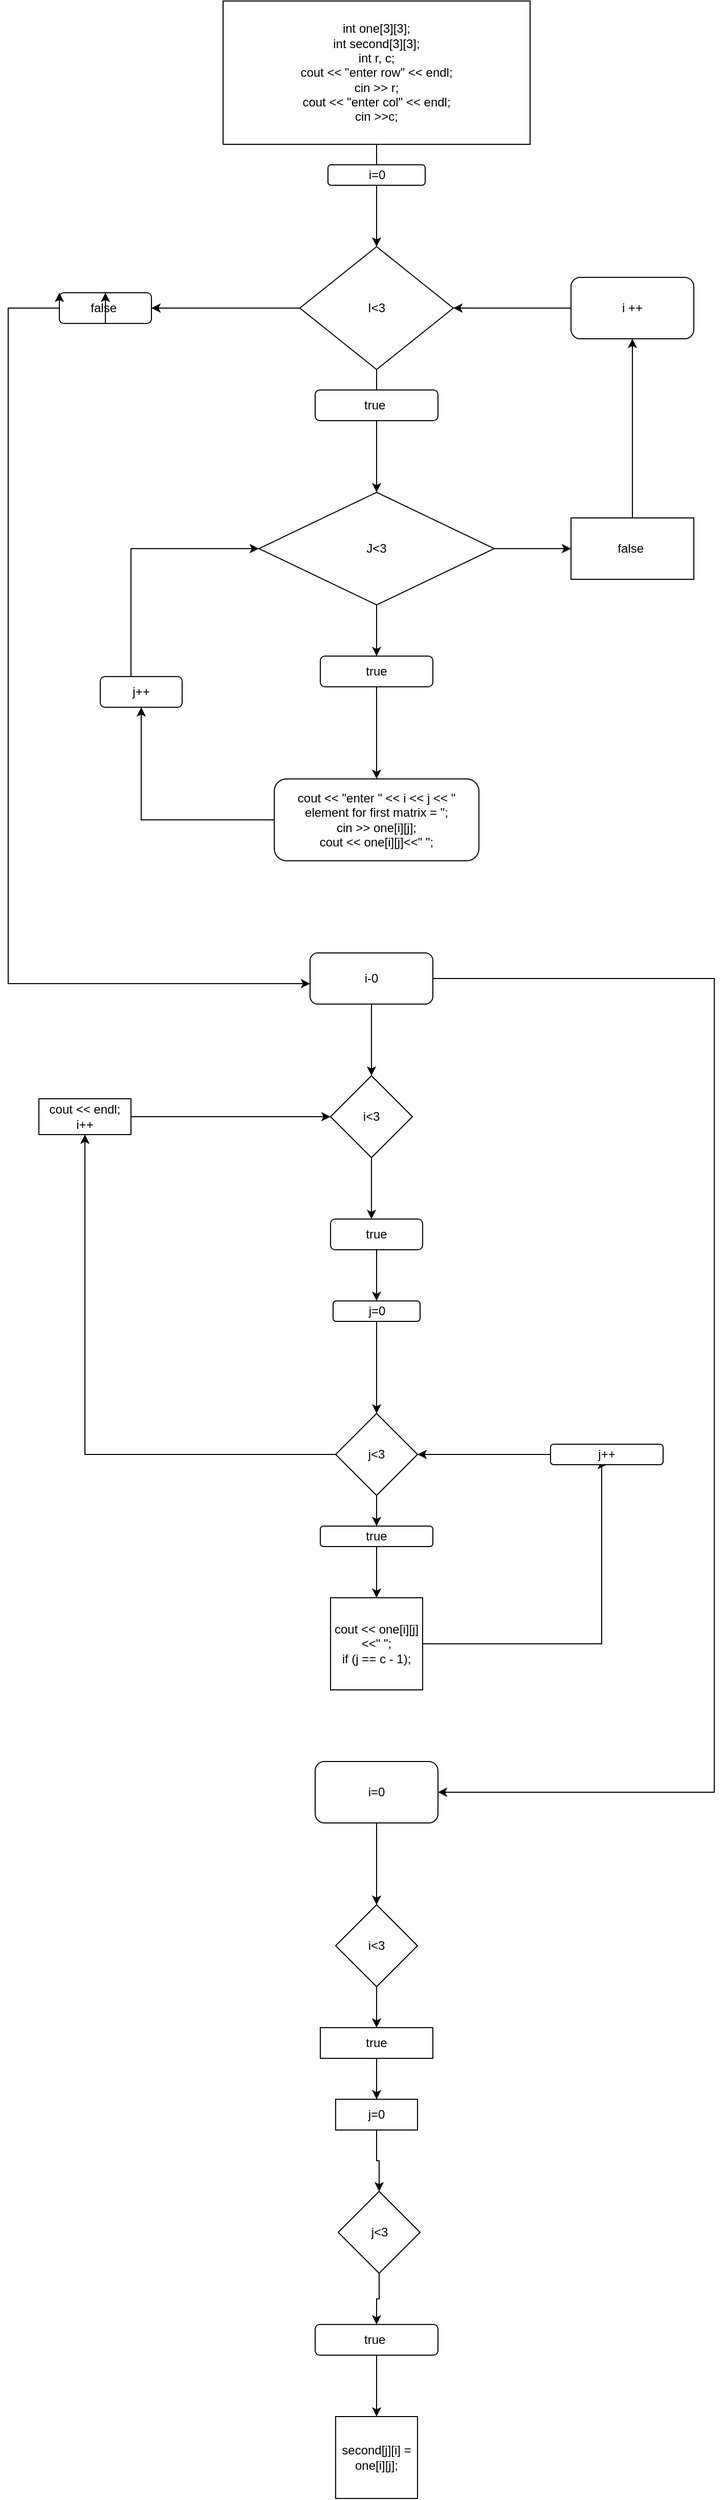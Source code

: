 <mxfile version="16.5.6" type="device"><diagram id="6LphDOxrfoqMcLvWiyxS" name="Page-1"><mxGraphModel dx="1483" dy="770" grid="1" gridSize="10" guides="1" tooltips="1" connect="1" arrows="1" fold="1" page="1" pageScale="1" pageWidth="850" pageHeight="1100" math="0" shadow="0"><root><mxCell id="0"/><mxCell id="1" parent="0"/><mxCell id="z8T0xgIYmpV4Km6EPZf9-3" style="edgeStyle=orthogonalEdgeStyle;rounded=0;orthogonalLoop=1;jettySize=auto;html=1;startArrow=none;" edge="1" parent="1" source="z8T0xgIYmpV4Km6EPZf9-4" target="z8T0xgIYmpV4Km6EPZf9-2"><mxGeometry relative="1" as="geometry"/></mxCell><mxCell id="z8T0xgIYmpV4Km6EPZf9-1" value="&lt;div&gt;int one[3][3];&lt;/div&gt;&lt;div&gt;&lt;span&gt;&#9;&lt;/span&gt;int second[3][3];&lt;/div&gt;&lt;div&gt;&lt;span&gt;&#9;&lt;/span&gt;int r, c;&lt;/div&gt;&lt;div&gt;&lt;span&gt;&#9;&lt;/span&gt;cout &amp;lt;&amp;lt; &quot;enter row&quot; &amp;lt;&amp;lt; endl;&lt;/div&gt;&lt;div&gt;&lt;span&gt;&#9;&lt;/span&gt;cin &amp;gt;&amp;gt; r;&lt;/div&gt;&lt;div&gt;&lt;span&gt;&#9;&lt;/span&gt;cout &amp;lt;&amp;lt; &quot;enter col&quot; &amp;lt;&amp;lt; endl;&lt;/div&gt;&lt;div&gt;&lt;span&gt;&#9;&lt;/span&gt;cin &amp;gt;&amp;gt;c;&lt;/div&gt;" style="rounded=0;whiteSpace=wrap;html=1;" vertex="1" parent="1"><mxGeometry x="280" y="30" width="300" height="140" as="geometry"/></mxCell><mxCell id="z8T0xgIYmpV4Km6EPZf9-9" style="edgeStyle=orthogonalEdgeStyle;rounded=0;orthogonalLoop=1;jettySize=auto;html=1;entryX=0.5;entryY=0;entryDx=0;entryDy=0;startArrow=none;" edge="1" parent="1" source="z8T0xgIYmpV4Km6EPZf9-10" target="z8T0xgIYmpV4Km6EPZf9-6"><mxGeometry relative="1" as="geometry"/></mxCell><mxCell id="z8T0xgIYmpV4Km6EPZf9-21" style="edgeStyle=orthogonalEdgeStyle;rounded=0;orthogonalLoop=1;jettySize=auto;html=1;entryX=1;entryY=0.5;entryDx=0;entryDy=0;" edge="1" parent="1" source="z8T0xgIYmpV4Km6EPZf9-2" target="z8T0xgIYmpV4Km6EPZf9-17"><mxGeometry relative="1" as="geometry"/></mxCell><mxCell id="z8T0xgIYmpV4Km6EPZf9-2" value="I&amp;lt;3" style="rhombus;whiteSpace=wrap;html=1;" vertex="1" parent="1"><mxGeometry x="355" y="270" width="150" height="120" as="geometry"/></mxCell><mxCell id="z8T0xgIYmpV4Km6EPZf9-4" value="i=0" style="rounded=1;whiteSpace=wrap;html=1;" vertex="1" parent="1"><mxGeometry x="382.5" y="190" width="95" height="20" as="geometry"/></mxCell><mxCell id="z8T0xgIYmpV4Km6EPZf9-5" value="" style="edgeStyle=orthogonalEdgeStyle;rounded=0;orthogonalLoop=1;jettySize=auto;html=1;endArrow=none;" edge="1" parent="1" source="z8T0xgIYmpV4Km6EPZf9-1" target="z8T0xgIYmpV4Km6EPZf9-4"><mxGeometry relative="1" as="geometry"><mxPoint x="430" y="170" as="sourcePoint"/><mxPoint x="430" y="270" as="targetPoint"/></mxGeometry></mxCell><mxCell id="z8T0xgIYmpV4Km6EPZf9-13" style="edgeStyle=orthogonalEdgeStyle;rounded=0;orthogonalLoop=1;jettySize=auto;html=1;entryX=0;entryY=0.5;entryDx=0;entryDy=0;" edge="1" parent="1" source="z8T0xgIYmpV4Km6EPZf9-6" target="z8T0xgIYmpV4Km6EPZf9-12"><mxGeometry relative="1" as="geometry"/></mxCell><mxCell id="z8T0xgIYmpV4Km6EPZf9-20" style="edgeStyle=orthogonalEdgeStyle;rounded=0;orthogonalLoop=1;jettySize=auto;html=1;entryX=0.5;entryY=0;entryDx=0;entryDy=0;" edge="1" parent="1" source="z8T0xgIYmpV4Km6EPZf9-6" target="z8T0xgIYmpV4Km6EPZf9-18"><mxGeometry relative="1" as="geometry"/></mxCell><mxCell id="z8T0xgIYmpV4Km6EPZf9-6" value="J&amp;lt;3" style="rhombus;whiteSpace=wrap;html=1;" vertex="1" parent="1"><mxGeometry x="315" y="510" width="230" height="110" as="geometry"/></mxCell><mxCell id="z8T0xgIYmpV4Km6EPZf9-10" value="true&amp;nbsp;" style="rounded=1;whiteSpace=wrap;html=1;" vertex="1" parent="1"><mxGeometry x="370" y="410" width="120" height="30" as="geometry"/></mxCell><mxCell id="z8T0xgIYmpV4Km6EPZf9-11" value="" style="edgeStyle=orthogonalEdgeStyle;rounded=0;orthogonalLoop=1;jettySize=auto;html=1;entryX=0.5;entryY=0;entryDx=0;entryDy=0;endArrow=none;" edge="1" parent="1" source="z8T0xgIYmpV4Km6EPZf9-2" target="z8T0xgIYmpV4Km6EPZf9-10"><mxGeometry relative="1" as="geometry"><mxPoint x="430" y="390" as="sourcePoint"/><mxPoint x="430" y="500" as="targetPoint"/></mxGeometry></mxCell><mxCell id="z8T0xgIYmpV4Km6EPZf9-14" style="edgeStyle=orthogonalEdgeStyle;rounded=0;orthogonalLoop=1;jettySize=auto;html=1;exitX=0.5;exitY=0;exitDx=0;exitDy=0;" edge="1" parent="1" source="z8T0xgIYmpV4Km6EPZf9-12" target="z8T0xgIYmpV4Km6EPZf9-15"><mxGeometry relative="1" as="geometry"><mxPoint x="669.857" y="380" as="targetPoint"/></mxGeometry></mxCell><mxCell id="z8T0xgIYmpV4Km6EPZf9-12" value="false&amp;nbsp;" style="rounded=0;whiteSpace=wrap;html=1;" vertex="1" parent="1"><mxGeometry x="620" y="535" width="120" height="60" as="geometry"/></mxCell><mxCell id="z8T0xgIYmpV4Km6EPZf9-16" style="edgeStyle=orthogonalEdgeStyle;rounded=0;orthogonalLoop=1;jettySize=auto;html=1;" edge="1" parent="1" source="z8T0xgIYmpV4Km6EPZf9-15" target="z8T0xgIYmpV4Km6EPZf9-2"><mxGeometry relative="1" as="geometry"/></mxCell><mxCell id="z8T0xgIYmpV4Km6EPZf9-15" value="i ++" style="rounded=1;whiteSpace=wrap;html=1;" vertex="1" parent="1"><mxGeometry x="619.997" y="300" width="120" height="60" as="geometry"/></mxCell><mxCell id="z8T0xgIYmpV4Km6EPZf9-31" style="edgeStyle=orthogonalEdgeStyle;rounded=0;orthogonalLoop=1;jettySize=auto;html=1;" edge="1" parent="1" source="z8T0xgIYmpV4Km6EPZf9-17" target="z8T0xgIYmpV4Km6EPZf9-30"><mxGeometry relative="1" as="geometry"><mxPoint x="350" y="985" as="targetPoint"/><Array as="points"><mxPoint x="70" y="330"/><mxPoint x="70" y="990"/></Array></mxGeometry></mxCell><mxCell id="z8T0xgIYmpV4Km6EPZf9-17" value="false&amp;nbsp;" style="rounded=1;whiteSpace=wrap;html=1;" vertex="1" parent="1"><mxGeometry x="120" y="315" width="90" height="30" as="geometry"/></mxCell><mxCell id="z8T0xgIYmpV4Km6EPZf9-26" style="edgeStyle=orthogonalEdgeStyle;rounded=0;orthogonalLoop=1;jettySize=auto;html=1;" edge="1" parent="1" source="z8T0xgIYmpV4Km6EPZf9-18" target="z8T0xgIYmpV4Km6EPZf9-25"><mxGeometry relative="1" as="geometry"/></mxCell><mxCell id="z8T0xgIYmpV4Km6EPZf9-18" value="true" style="rounded=1;whiteSpace=wrap;html=1;" vertex="1" parent="1"><mxGeometry x="375" y="670" width="110" height="30" as="geometry"/></mxCell><mxCell id="z8T0xgIYmpV4Km6EPZf9-22" style="edgeStyle=orthogonalEdgeStyle;rounded=0;orthogonalLoop=1;jettySize=auto;html=1;exitX=0.5;exitY=1;exitDx=0;exitDy=0;entryX=0.5;entryY=0;entryDx=0;entryDy=0;" edge="1" parent="1" source="z8T0xgIYmpV4Km6EPZf9-17" target="z8T0xgIYmpV4Km6EPZf9-17"><mxGeometry relative="1" as="geometry"/></mxCell><mxCell id="z8T0xgIYmpV4Km6EPZf9-23" style="edgeStyle=orthogonalEdgeStyle;rounded=0;orthogonalLoop=1;jettySize=auto;html=1;exitX=0;exitY=0.5;exitDx=0;exitDy=0;entryX=0;entryY=0;entryDx=0;entryDy=0;" edge="1" parent="1" source="z8T0xgIYmpV4Km6EPZf9-17" target="z8T0xgIYmpV4Km6EPZf9-17"><mxGeometry relative="1" as="geometry"/></mxCell><mxCell id="z8T0xgIYmpV4Km6EPZf9-28" style="edgeStyle=orthogonalEdgeStyle;rounded=0;orthogonalLoop=1;jettySize=auto;html=1;entryX=0.5;entryY=1;entryDx=0;entryDy=0;" edge="1" parent="1" source="z8T0xgIYmpV4Km6EPZf9-25" target="z8T0xgIYmpV4Km6EPZf9-27"><mxGeometry relative="1" as="geometry"><mxPoint x="80" y="740" as="targetPoint"/></mxGeometry></mxCell><mxCell id="z8T0xgIYmpV4Km6EPZf9-25" value="&lt;div&gt;cout &amp;lt;&amp;lt; &quot;enter &quot; &amp;lt;&amp;lt; i &amp;lt;&amp;lt; j &amp;lt;&amp;lt; &quot; element for first matrix = &quot;;&lt;/div&gt;&lt;div&gt;&lt;span&gt;&#9;&#9;&#9;&lt;/span&gt;cin &amp;gt;&amp;gt; one[i][j];&lt;/div&gt;&lt;div&gt;&lt;span&gt;&#9;&#9;&#9;&lt;/span&gt;cout &amp;lt;&amp;lt; one[i][j]&amp;lt;&amp;lt;&quot; &quot;;&lt;/div&gt;" style="rounded=1;whiteSpace=wrap;html=1;" vertex="1" parent="1"><mxGeometry x="330" y="790" width="200" height="80" as="geometry"/></mxCell><mxCell id="z8T0xgIYmpV4Km6EPZf9-29" style="edgeStyle=orthogonalEdgeStyle;rounded=0;orthogonalLoop=1;jettySize=auto;html=1;entryX=0;entryY=0.5;entryDx=0;entryDy=0;" edge="1" parent="1" source="z8T0xgIYmpV4Km6EPZf9-27" target="z8T0xgIYmpV4Km6EPZf9-6"><mxGeometry relative="1" as="geometry"><mxPoint x="160" y="470" as="targetPoint"/><Array as="points"><mxPoint x="190" y="565"/></Array></mxGeometry></mxCell><mxCell id="z8T0xgIYmpV4Km6EPZf9-27" value="j++" style="rounded=1;whiteSpace=wrap;html=1;" vertex="1" parent="1"><mxGeometry x="160" y="690" width="80" height="30" as="geometry"/></mxCell><mxCell id="z8T0xgIYmpV4Km6EPZf9-33" style="edgeStyle=orthogonalEdgeStyle;rounded=0;orthogonalLoop=1;jettySize=auto;html=1;entryX=0.5;entryY=0;entryDx=0;entryDy=0;" edge="1" parent="1" source="z8T0xgIYmpV4Km6EPZf9-30" target="z8T0xgIYmpV4Km6EPZf9-32"><mxGeometry relative="1" as="geometry"/></mxCell><mxCell id="z8T0xgIYmpV4Km6EPZf9-61" style="edgeStyle=orthogonalEdgeStyle;rounded=0;orthogonalLoop=1;jettySize=auto;html=1;entryX=1;entryY=0.5;entryDx=0;entryDy=0;" edge="1" parent="1" source="z8T0xgIYmpV4Km6EPZf9-30" target="z8T0xgIYmpV4Km6EPZf9-60"><mxGeometry relative="1" as="geometry"><mxPoint x="780" y="1925.714" as="targetPoint"/><Array as="points"><mxPoint x="760" y="985"/><mxPoint x="760" y="1780"/><mxPoint x="490" y="1780"/></Array></mxGeometry></mxCell><mxCell id="z8T0xgIYmpV4Km6EPZf9-30" value="i-0" style="rounded=1;whiteSpace=wrap;html=1;" vertex="1" parent="1"><mxGeometry x="365" y="960" width="120" height="50" as="geometry"/></mxCell><mxCell id="z8T0xgIYmpV4Km6EPZf9-35" style="edgeStyle=orthogonalEdgeStyle;rounded=0;orthogonalLoop=1;jettySize=auto;html=1;" edge="1" parent="1" source="z8T0xgIYmpV4Km6EPZf9-32"><mxGeometry relative="1" as="geometry"><mxPoint x="425" y="1220" as="targetPoint"/></mxGeometry></mxCell><mxCell id="z8T0xgIYmpV4Km6EPZf9-32" value="i&amp;lt;3" style="rhombus;whiteSpace=wrap;html=1;" vertex="1" parent="1"><mxGeometry x="385" y="1080" width="80" height="80" as="geometry"/></mxCell><mxCell id="z8T0xgIYmpV4Km6EPZf9-41" style="edgeStyle=orthogonalEdgeStyle;rounded=0;orthogonalLoop=1;jettySize=auto;html=1;entryX=0.5;entryY=0;entryDx=0;entryDy=0;" edge="1" parent="1" source="z8T0xgIYmpV4Km6EPZf9-34" target="z8T0xgIYmpV4Km6EPZf9-40"><mxGeometry relative="1" as="geometry"/></mxCell><mxCell id="z8T0xgIYmpV4Km6EPZf9-34" value="true" style="rounded=1;whiteSpace=wrap;html=1;" vertex="1" parent="1"><mxGeometry x="385" y="1220" width="90" height="30" as="geometry"/></mxCell><mxCell id="z8T0xgIYmpV4Km6EPZf9-43" style="edgeStyle=orthogonalEdgeStyle;rounded=0;orthogonalLoop=1;jettySize=auto;html=1;" edge="1" parent="1" source="z8T0xgIYmpV4Km6EPZf9-40" target="z8T0xgIYmpV4Km6EPZf9-42"><mxGeometry relative="1" as="geometry"/></mxCell><mxCell id="z8T0xgIYmpV4Km6EPZf9-40" value="j=0" style="rounded=1;whiteSpace=wrap;html=1;" vertex="1" parent="1"><mxGeometry x="387.5" y="1300" width="85" height="20" as="geometry"/></mxCell><mxCell id="z8T0xgIYmpV4Km6EPZf9-45" style="edgeStyle=orthogonalEdgeStyle;rounded=0;orthogonalLoop=1;jettySize=auto;html=1;entryX=0.5;entryY=1;entryDx=0;entryDy=0;" edge="1" parent="1" source="z8T0xgIYmpV4Km6EPZf9-42" target="z8T0xgIYmpV4Km6EPZf9-44"><mxGeometry relative="1" as="geometry"/></mxCell><mxCell id="z8T0xgIYmpV4Km6EPZf9-53" style="edgeStyle=orthogonalEdgeStyle;rounded=0;orthogonalLoop=1;jettySize=auto;html=1;" edge="1" parent="1" source="z8T0xgIYmpV4Km6EPZf9-42" target="z8T0xgIYmpV4Km6EPZf9-52"><mxGeometry relative="1" as="geometry"/></mxCell><mxCell id="z8T0xgIYmpV4Km6EPZf9-42" value="j&amp;lt;3" style="rhombus;whiteSpace=wrap;html=1;" vertex="1" parent="1"><mxGeometry x="390" y="1410" width="80" height="80" as="geometry"/></mxCell><mxCell id="z8T0xgIYmpV4Km6EPZf9-46" style="edgeStyle=orthogonalEdgeStyle;rounded=0;orthogonalLoop=1;jettySize=auto;html=1;entryX=0;entryY=0.5;entryDx=0;entryDy=0;" edge="1" parent="1" source="z8T0xgIYmpV4Km6EPZf9-44" target="z8T0xgIYmpV4Km6EPZf9-32"><mxGeometry relative="1" as="geometry"/></mxCell><mxCell id="z8T0xgIYmpV4Km6EPZf9-44" value="cout &amp;lt;&amp;lt; endl;&lt;br&gt;i++" style="rounded=0;whiteSpace=wrap;html=1;" vertex="1" parent="1"><mxGeometry x="100" y="1102.5" width="90" height="35" as="geometry"/></mxCell><mxCell id="z8T0xgIYmpV4Km6EPZf9-56" style="edgeStyle=orthogonalEdgeStyle;rounded=0;orthogonalLoop=1;jettySize=auto;html=1;entryX=0.5;entryY=0;entryDx=0;entryDy=0;" edge="1" parent="1" source="z8T0xgIYmpV4Km6EPZf9-52" target="z8T0xgIYmpV4Km6EPZf9-55"><mxGeometry relative="1" as="geometry"/></mxCell><mxCell id="z8T0xgIYmpV4Km6EPZf9-52" value="true" style="rounded=1;whiteSpace=wrap;html=1;" vertex="1" parent="1"><mxGeometry x="375" y="1520" width="110" height="20" as="geometry"/></mxCell><mxCell id="z8T0xgIYmpV4Km6EPZf9-58" style="edgeStyle=orthogonalEdgeStyle;rounded=0;orthogonalLoop=1;jettySize=auto;html=1;entryX=0.5;entryY=1;entryDx=0;entryDy=0;" edge="1" parent="1" source="z8T0xgIYmpV4Km6EPZf9-55" target="z8T0xgIYmpV4Km6EPZf9-57"><mxGeometry relative="1" as="geometry"><mxPoint x="660" y="1590" as="targetPoint"/><Array as="points"><mxPoint x="650" y="1635"/></Array></mxGeometry></mxCell><mxCell id="z8T0xgIYmpV4Km6EPZf9-55" value="cout &lt;&lt; one[i][j] &lt;&lt;&quot; &quot;;&#10;&#9;&#9;&#9;if (j == c - 1);" style="whiteSpace=wrap;html=1;aspect=fixed;" vertex="1" parent="1"><mxGeometry x="385" y="1590" width="90" height="90" as="geometry"/></mxCell><mxCell id="z8T0xgIYmpV4Km6EPZf9-59" style="edgeStyle=orthogonalEdgeStyle;rounded=0;orthogonalLoop=1;jettySize=auto;html=1;entryX=1;entryY=0.5;entryDx=0;entryDy=0;" edge="1" parent="1" source="z8T0xgIYmpV4Km6EPZf9-57" target="z8T0xgIYmpV4Km6EPZf9-42"><mxGeometry relative="1" as="geometry"/></mxCell><mxCell id="z8T0xgIYmpV4Km6EPZf9-57" value="j++" style="rounded=1;whiteSpace=wrap;html=1;" vertex="1" parent="1"><mxGeometry x="600" y="1440" width="110" height="20" as="geometry"/></mxCell><mxCell id="z8T0xgIYmpV4Km6EPZf9-63" style="edgeStyle=orthogonalEdgeStyle;rounded=0;orthogonalLoop=1;jettySize=auto;html=1;entryX=0.5;entryY=0;entryDx=0;entryDy=0;" edge="1" parent="1" source="z8T0xgIYmpV4Km6EPZf9-60" target="z8T0xgIYmpV4Km6EPZf9-62"><mxGeometry relative="1" as="geometry"/></mxCell><mxCell id="z8T0xgIYmpV4Km6EPZf9-60" value="i=0" style="rounded=1;whiteSpace=wrap;html=1;" vertex="1" parent="1"><mxGeometry x="370" y="1750" width="120" height="60" as="geometry"/></mxCell><mxCell id="z8T0xgIYmpV4Km6EPZf9-64" style="edgeStyle=orthogonalEdgeStyle;rounded=0;orthogonalLoop=1;jettySize=auto;html=1;" edge="1" parent="1" source="z8T0xgIYmpV4Km6EPZf9-62" target="z8T0xgIYmpV4Km6EPZf9-65"><mxGeometry relative="1" as="geometry"><mxPoint x="430" y="2040" as="targetPoint"/></mxGeometry></mxCell><mxCell id="z8T0xgIYmpV4Km6EPZf9-62" value="i&amp;lt;3" style="rhombus;whiteSpace=wrap;html=1;" vertex="1" parent="1"><mxGeometry x="390" y="1890" width="80" height="80" as="geometry"/></mxCell><mxCell id="z8T0xgIYmpV4Km6EPZf9-67" style="edgeStyle=orthogonalEdgeStyle;rounded=0;orthogonalLoop=1;jettySize=auto;html=1;entryX=0.5;entryY=0;entryDx=0;entryDy=0;" edge="1" parent="1" source="z8T0xgIYmpV4Km6EPZf9-65" target="z8T0xgIYmpV4Km6EPZf9-66"><mxGeometry relative="1" as="geometry"/></mxCell><mxCell id="z8T0xgIYmpV4Km6EPZf9-65" value="true" style="rounded=0;whiteSpace=wrap;html=1;" vertex="1" parent="1"><mxGeometry x="375" y="2010" width="110" height="30" as="geometry"/></mxCell><mxCell id="z8T0xgIYmpV4Km6EPZf9-70" style="edgeStyle=orthogonalEdgeStyle;rounded=0;orthogonalLoop=1;jettySize=auto;html=1;" edge="1" parent="1" source="z8T0xgIYmpV4Km6EPZf9-66" target="z8T0xgIYmpV4Km6EPZf9-69"><mxGeometry relative="1" as="geometry"/></mxCell><mxCell id="z8T0xgIYmpV4Km6EPZf9-66" value="j=0" style="rounded=0;whiteSpace=wrap;html=1;" vertex="1" parent="1"><mxGeometry x="390" y="2080" width="80" height="30" as="geometry"/></mxCell><mxCell id="z8T0xgIYmpV4Km6EPZf9-73" style="edgeStyle=orthogonalEdgeStyle;rounded=0;orthogonalLoop=1;jettySize=auto;html=1;entryX=0.5;entryY=0;entryDx=0;entryDy=0;" edge="1" parent="1" source="z8T0xgIYmpV4Km6EPZf9-69" target="z8T0xgIYmpV4Km6EPZf9-71"><mxGeometry relative="1" as="geometry"/></mxCell><mxCell id="z8T0xgIYmpV4Km6EPZf9-69" value="j&amp;lt;3" style="rhombus;whiteSpace=wrap;html=1;" vertex="1" parent="1"><mxGeometry x="392.5" y="2170" width="80" height="80" as="geometry"/></mxCell><mxCell id="z8T0xgIYmpV4Km6EPZf9-75" style="edgeStyle=orthogonalEdgeStyle;rounded=0;orthogonalLoop=1;jettySize=auto;html=1;entryX=0.5;entryY=0;entryDx=0;entryDy=0;" edge="1" parent="1" source="z8T0xgIYmpV4Km6EPZf9-71" target="z8T0xgIYmpV4Km6EPZf9-74"><mxGeometry relative="1" as="geometry"/></mxCell><mxCell id="z8T0xgIYmpV4Km6EPZf9-71" value="true&amp;nbsp;" style="rounded=1;whiteSpace=wrap;html=1;" vertex="1" parent="1"><mxGeometry x="370" y="2300" width="120" height="30" as="geometry"/></mxCell><mxCell id="z8T0xgIYmpV4Km6EPZf9-72" style="edgeStyle=orthogonalEdgeStyle;rounded=0;orthogonalLoop=1;jettySize=auto;html=1;exitX=0.5;exitY=1;exitDx=0;exitDy=0;" edge="1" parent="1" source="z8T0xgIYmpV4Km6EPZf9-69" target="z8T0xgIYmpV4Km6EPZf9-69"><mxGeometry relative="1" as="geometry"/></mxCell><mxCell id="z8T0xgIYmpV4Km6EPZf9-74" value="second[j][i] = one[i][j];" style="whiteSpace=wrap;html=1;aspect=fixed;" vertex="1" parent="1"><mxGeometry x="390" y="2390" width="80" height="80" as="geometry"/></mxCell></root></mxGraphModel></diagram></mxfile>